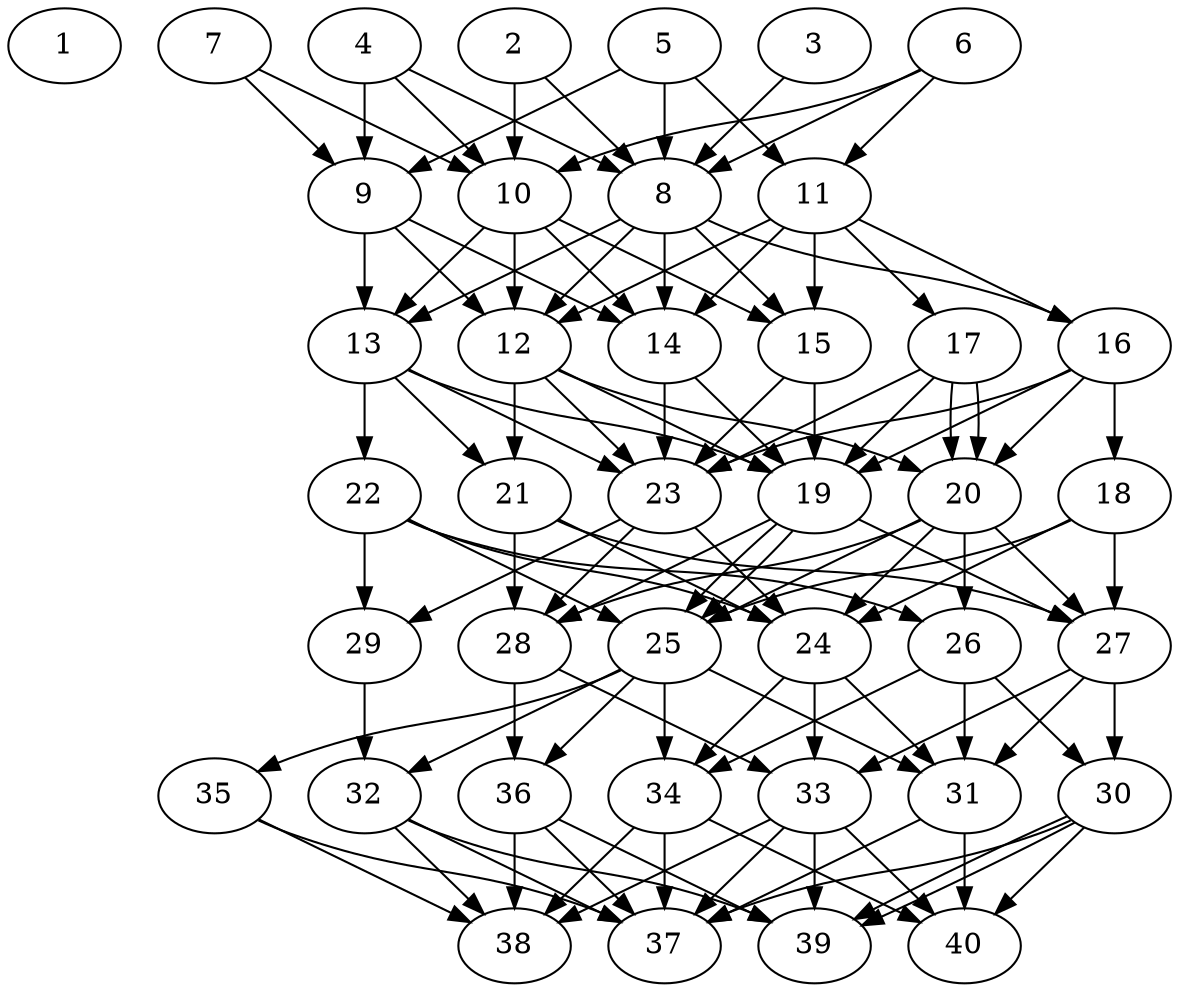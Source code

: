 // DAG automatically generated by daggen at Thu Oct  3 14:06:48 2019
// ./daggen --dot -n 40 --ccr 0.5 --fat 0.5 --regular 0.7 --density 0.9 --mindata 5242880 --maxdata 52428800 
digraph G {
  1 [size="103215104", alpha="0.10", expect_size="51607552"] 
  2 [size="50405376", alpha="0.16", expect_size="25202688"] 
  2 -> 8 [size ="25202688"]
  2 -> 10 [size ="25202688"]
  3 [size="76212224", alpha="0.00", expect_size="38106112"] 
  3 -> 8 [size ="38106112"]
  4 [size="13975552", alpha="0.15", expect_size="6987776"] 
  4 -> 8 [size ="6987776"]
  4 -> 9 [size ="6987776"]
  4 -> 10 [size ="6987776"]
  5 [size="104167424", alpha="0.01", expect_size="52083712"] 
  5 -> 8 [size ="52083712"]
  5 -> 9 [size ="52083712"]
  5 -> 11 [size ="52083712"]
  6 [size="82692096", alpha="0.02", expect_size="41346048"] 
  6 -> 8 [size ="41346048"]
  6 -> 10 [size ="41346048"]
  6 -> 11 [size ="41346048"]
  7 [size="25677824", alpha="0.14", expect_size="12838912"] 
  7 -> 9 [size ="12838912"]
  7 -> 10 [size ="12838912"]
  8 [size="12408832", alpha="0.02", expect_size="6204416"] 
  8 -> 12 [size ="6204416"]
  8 -> 13 [size ="6204416"]
  8 -> 14 [size ="6204416"]
  8 -> 15 [size ="6204416"]
  8 -> 16 [size ="6204416"]
  9 [size="93784064", alpha="0.13", expect_size="46892032"] 
  9 -> 12 [size ="46892032"]
  9 -> 13 [size ="46892032"]
  9 -> 14 [size ="46892032"]
  10 [size="58103808", alpha="0.10", expect_size="29051904"] 
  10 -> 12 [size ="29051904"]
  10 -> 13 [size ="29051904"]
  10 -> 14 [size ="29051904"]
  10 -> 15 [size ="29051904"]
  11 [size="56057856", alpha="0.07", expect_size="28028928"] 
  11 -> 12 [size ="28028928"]
  11 -> 14 [size ="28028928"]
  11 -> 15 [size ="28028928"]
  11 -> 16 [size ="28028928"]
  11 -> 17 [size ="28028928"]
  12 [size="104587264", alpha="0.16", expect_size="52293632"] 
  12 -> 19 [size ="52293632"]
  12 -> 20 [size ="52293632"]
  12 -> 21 [size ="52293632"]
  12 -> 23 [size ="52293632"]
  13 [size="87676928", alpha="0.06", expect_size="43838464"] 
  13 -> 19 [size ="43838464"]
  13 -> 21 [size ="43838464"]
  13 -> 22 [size ="43838464"]
  13 -> 23 [size ="43838464"]
  14 [size="87705600", alpha="0.09", expect_size="43852800"] 
  14 -> 19 [size ="43852800"]
  14 -> 23 [size ="43852800"]
  15 [size="65431552", alpha="0.09", expect_size="32715776"] 
  15 -> 19 [size ="32715776"]
  15 -> 23 [size ="32715776"]
  16 [size="68454400", alpha="0.01", expect_size="34227200"] 
  16 -> 18 [size ="34227200"]
  16 -> 19 [size ="34227200"]
  16 -> 20 [size ="34227200"]
  16 -> 23 [size ="34227200"]
  17 [size="76228608", alpha="0.04", expect_size="38114304"] 
  17 -> 19 [size ="38114304"]
  17 -> 20 [size ="38114304"]
  17 -> 20 [size ="38114304"]
  17 -> 23 [size ="38114304"]
  18 [size="46274560", alpha="0.02", expect_size="23137280"] 
  18 -> 24 [size ="23137280"]
  18 -> 25 [size ="23137280"]
  18 -> 27 [size ="23137280"]
  19 [size="56580096", alpha="0.01", expect_size="28290048"] 
  19 -> 25 [size ="28290048"]
  19 -> 25 [size ="28290048"]
  19 -> 27 [size ="28290048"]
  19 -> 28 [size ="28290048"]
  20 [size="22800384", alpha="0.10", expect_size="11400192"] 
  20 -> 24 [size ="11400192"]
  20 -> 25 [size ="11400192"]
  20 -> 26 [size ="11400192"]
  20 -> 27 [size ="11400192"]
  20 -> 28 [size ="11400192"]
  21 [size="71243776", alpha="0.19", expect_size="35621888"] 
  21 -> 24 [size ="35621888"]
  21 -> 27 [size ="35621888"]
  21 -> 28 [size ="35621888"]
  22 [size="10592256", alpha="0.17", expect_size="5296128"] 
  22 -> 24 [size ="5296128"]
  22 -> 25 [size ="5296128"]
  22 -> 26 [size ="5296128"]
  22 -> 29 [size ="5296128"]
  23 [size="87568384", alpha="0.08", expect_size="43784192"] 
  23 -> 24 [size ="43784192"]
  23 -> 28 [size ="43784192"]
  23 -> 29 [size ="43784192"]
  24 [size="20070400", alpha="0.20", expect_size="10035200"] 
  24 -> 31 [size ="10035200"]
  24 -> 33 [size ="10035200"]
  24 -> 34 [size ="10035200"]
  25 [size="61190144", alpha="0.12", expect_size="30595072"] 
  25 -> 31 [size ="30595072"]
  25 -> 32 [size ="30595072"]
  25 -> 34 [size ="30595072"]
  25 -> 35 [size ="30595072"]
  25 -> 36 [size ="30595072"]
  26 [size="101570560", alpha="0.19", expect_size="50785280"] 
  26 -> 30 [size ="50785280"]
  26 -> 31 [size ="50785280"]
  26 -> 34 [size ="50785280"]
  27 [size="13893632", alpha="0.10", expect_size="6946816"] 
  27 -> 30 [size ="6946816"]
  27 -> 31 [size ="6946816"]
  27 -> 33 [size ="6946816"]
  28 [size="31426560", alpha="0.00", expect_size="15713280"] 
  28 -> 33 [size ="15713280"]
  28 -> 36 [size ="15713280"]
  29 [size="39469056", alpha="0.09", expect_size="19734528"] 
  29 -> 32 [size ="19734528"]
  30 [size="44077056", alpha="0.08", expect_size="22038528"] 
  30 -> 37 [size ="22038528"]
  30 -> 39 [size ="22038528"]
  30 -> 39 [size ="22038528"]
  30 -> 40 [size ="22038528"]
  31 [size="92495872", alpha="0.16", expect_size="46247936"] 
  31 -> 37 [size ="46247936"]
  31 -> 40 [size ="46247936"]
  32 [size="88709120", alpha="0.04", expect_size="44354560"] 
  32 -> 37 [size ="44354560"]
  32 -> 38 [size ="44354560"]
  32 -> 39 [size ="44354560"]
  33 [size="72640512", alpha="0.09", expect_size="36320256"] 
  33 -> 37 [size ="36320256"]
  33 -> 38 [size ="36320256"]
  33 -> 39 [size ="36320256"]
  33 -> 40 [size ="36320256"]
  34 [size="15642624", alpha="0.09", expect_size="7821312"] 
  34 -> 37 [size ="7821312"]
  34 -> 38 [size ="7821312"]
  34 -> 40 [size ="7821312"]
  35 [size="15577088", alpha="0.02", expect_size="7788544"] 
  35 -> 37 [size ="7788544"]
  35 -> 38 [size ="7788544"]
  36 [size="71757824", alpha="0.07", expect_size="35878912"] 
  36 -> 37 [size ="35878912"]
  36 -> 38 [size ="35878912"]
  36 -> 39 [size ="35878912"]
  37 [size="67645440", alpha="0.06", expect_size="33822720"] 
  38 [size="18434048", alpha="0.12", expect_size="9217024"] 
  39 [size="20418560", alpha="0.08", expect_size="10209280"] 
  40 [size="62525440", alpha="0.07", expect_size="31262720"] 
}
